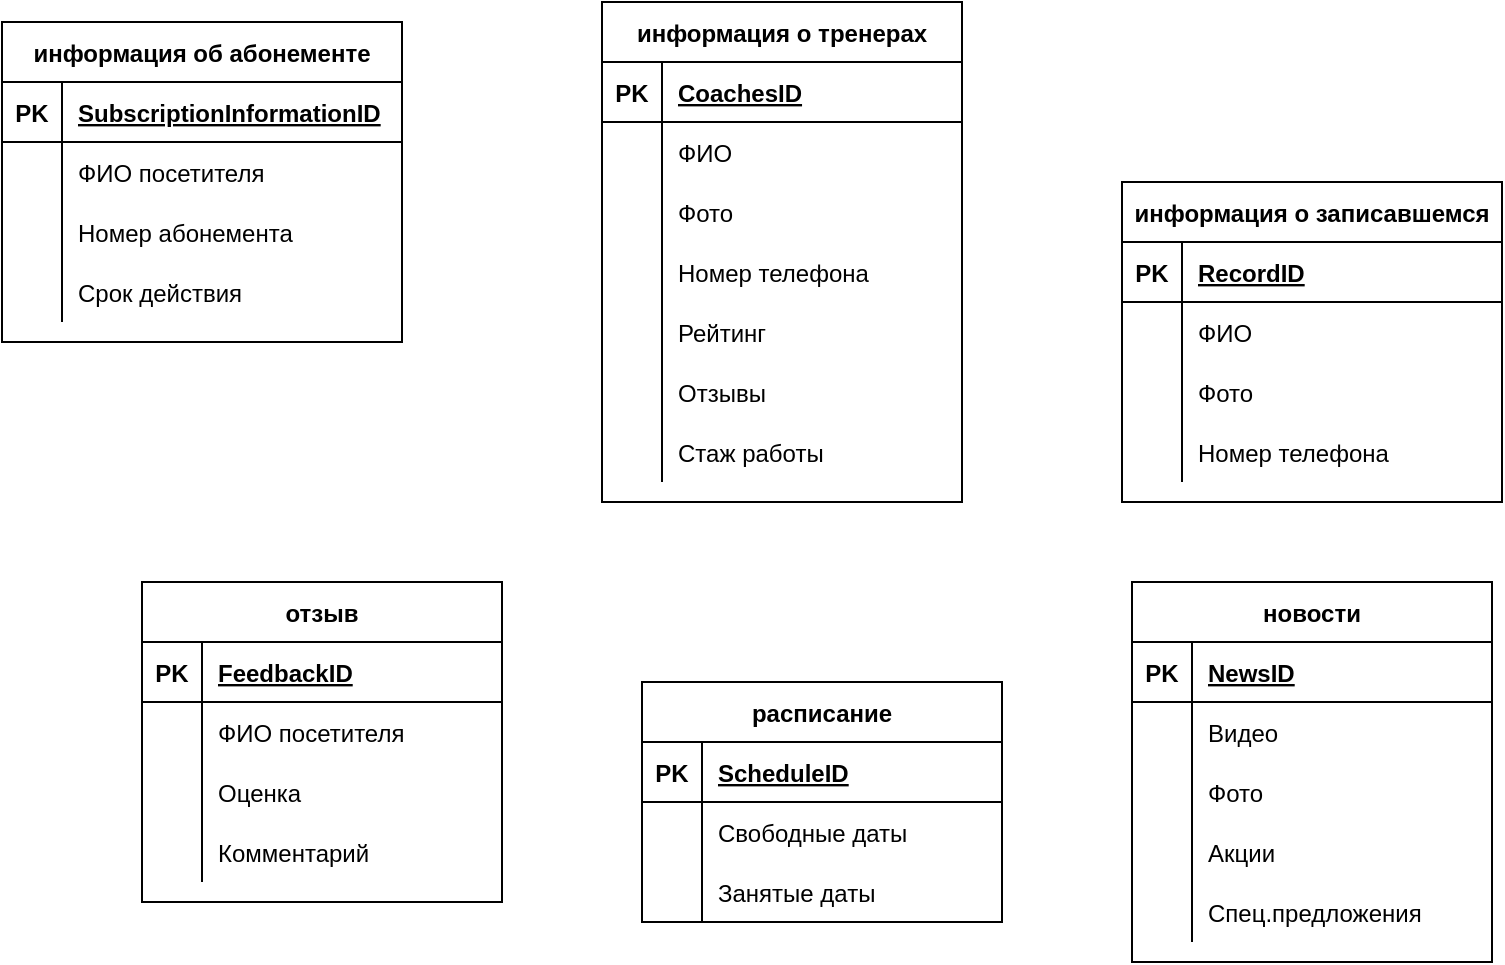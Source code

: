 <mxfile version="15.5.2" type="github">
  <diagram id="R2lEEEUBdFMjLlhIrx00" name="Page-1">
    <mxGraphModel dx="1422" dy="688" grid="1" gridSize="10" guides="1" tooltips="1" connect="1" arrows="1" fold="1" page="1" pageScale="1" pageWidth="850" pageHeight="1100" math="0" shadow="0" extFonts="Permanent Marker^https://fonts.googleapis.com/css?family=Permanent+Marker">
      <root>
        <mxCell id="0" />
        <mxCell id="1" parent="0" />
        <mxCell id="PER4lEOagkF68jxOfGZN-2" value="информация об абонементе" style="shape=table;startSize=30;container=1;collapsible=1;childLayout=tableLayout;fixedRows=1;rowLines=0;fontStyle=1;align=center;resizeLast=1;" parent="1" vertex="1">
          <mxGeometry x="60" y="30" width="200" height="160" as="geometry" />
        </mxCell>
        <mxCell id="PER4lEOagkF68jxOfGZN-3" value="" style="shape=partialRectangle;collapsible=0;dropTarget=0;pointerEvents=0;fillColor=none;top=0;left=0;bottom=1;right=0;points=[[0,0.5],[1,0.5]];portConstraint=eastwest;" parent="PER4lEOagkF68jxOfGZN-2" vertex="1">
          <mxGeometry y="30" width="200" height="30" as="geometry" />
        </mxCell>
        <mxCell id="PER4lEOagkF68jxOfGZN-4" value="PK" style="shape=partialRectangle;connectable=0;fillColor=none;top=0;left=0;bottom=0;right=0;fontStyle=1;overflow=hidden;" parent="PER4lEOagkF68jxOfGZN-3" vertex="1">
          <mxGeometry width="30" height="30" as="geometry">
            <mxRectangle width="30" height="30" as="alternateBounds" />
          </mxGeometry>
        </mxCell>
        <mxCell id="PER4lEOagkF68jxOfGZN-5" value="SubscriptionInformationID" style="shape=partialRectangle;connectable=0;fillColor=none;top=0;left=0;bottom=0;right=0;align=left;spacingLeft=6;fontStyle=5;overflow=hidden;" parent="PER4lEOagkF68jxOfGZN-3" vertex="1">
          <mxGeometry x="30" width="170" height="30" as="geometry">
            <mxRectangle width="170" height="30" as="alternateBounds" />
          </mxGeometry>
        </mxCell>
        <mxCell id="PER4lEOagkF68jxOfGZN-6" value="" style="shape=partialRectangle;collapsible=0;dropTarget=0;pointerEvents=0;fillColor=none;top=0;left=0;bottom=0;right=0;points=[[0,0.5],[1,0.5]];portConstraint=eastwest;" parent="PER4lEOagkF68jxOfGZN-2" vertex="1">
          <mxGeometry y="60" width="200" height="30" as="geometry" />
        </mxCell>
        <mxCell id="PER4lEOagkF68jxOfGZN-7" value="" style="shape=partialRectangle;connectable=0;fillColor=none;top=0;left=0;bottom=0;right=0;editable=1;overflow=hidden;" parent="PER4lEOagkF68jxOfGZN-6" vertex="1">
          <mxGeometry width="30" height="30" as="geometry">
            <mxRectangle width="30" height="30" as="alternateBounds" />
          </mxGeometry>
        </mxCell>
        <mxCell id="PER4lEOagkF68jxOfGZN-8" value="ФИО посетителя" style="shape=partialRectangle;connectable=0;fillColor=none;top=0;left=0;bottom=0;right=0;align=left;spacingLeft=6;overflow=hidden;" parent="PER4lEOagkF68jxOfGZN-6" vertex="1">
          <mxGeometry x="30" width="170" height="30" as="geometry">
            <mxRectangle width="170" height="30" as="alternateBounds" />
          </mxGeometry>
        </mxCell>
        <mxCell id="PER4lEOagkF68jxOfGZN-9" value="" style="shape=partialRectangle;collapsible=0;dropTarget=0;pointerEvents=0;fillColor=none;top=0;left=0;bottom=0;right=0;points=[[0,0.5],[1,0.5]];portConstraint=eastwest;" parent="PER4lEOagkF68jxOfGZN-2" vertex="1">
          <mxGeometry y="90" width="200" height="30" as="geometry" />
        </mxCell>
        <mxCell id="PER4lEOagkF68jxOfGZN-10" value="" style="shape=partialRectangle;connectable=0;fillColor=none;top=0;left=0;bottom=0;right=0;editable=1;overflow=hidden;" parent="PER4lEOagkF68jxOfGZN-9" vertex="1">
          <mxGeometry width="30" height="30" as="geometry">
            <mxRectangle width="30" height="30" as="alternateBounds" />
          </mxGeometry>
        </mxCell>
        <mxCell id="PER4lEOagkF68jxOfGZN-11" value="Номер абонемента" style="shape=partialRectangle;connectable=0;fillColor=none;top=0;left=0;bottom=0;right=0;align=left;spacingLeft=6;overflow=hidden;" parent="PER4lEOagkF68jxOfGZN-9" vertex="1">
          <mxGeometry x="30" width="170" height="30" as="geometry">
            <mxRectangle width="170" height="30" as="alternateBounds" />
          </mxGeometry>
        </mxCell>
        <mxCell id="PER4lEOagkF68jxOfGZN-12" value="" style="shape=partialRectangle;collapsible=0;dropTarget=0;pointerEvents=0;fillColor=none;top=0;left=0;bottom=0;right=0;points=[[0,0.5],[1,0.5]];portConstraint=eastwest;" parent="PER4lEOagkF68jxOfGZN-2" vertex="1">
          <mxGeometry y="120" width="200" height="30" as="geometry" />
        </mxCell>
        <mxCell id="PER4lEOagkF68jxOfGZN-13" value="" style="shape=partialRectangle;connectable=0;fillColor=none;top=0;left=0;bottom=0;right=0;editable=1;overflow=hidden;" parent="PER4lEOagkF68jxOfGZN-12" vertex="1">
          <mxGeometry width="30" height="30" as="geometry">
            <mxRectangle width="30" height="30" as="alternateBounds" />
          </mxGeometry>
        </mxCell>
        <mxCell id="PER4lEOagkF68jxOfGZN-14" value="Срок действия" style="shape=partialRectangle;connectable=0;fillColor=none;top=0;left=0;bottom=0;right=0;align=left;spacingLeft=6;overflow=hidden;" parent="PER4lEOagkF68jxOfGZN-12" vertex="1">
          <mxGeometry x="30" width="170" height="30" as="geometry">
            <mxRectangle width="170" height="30" as="alternateBounds" />
          </mxGeometry>
        </mxCell>
        <mxCell id="PER4lEOagkF68jxOfGZN-19" value="отзыв" style="shape=table;startSize=30;container=1;collapsible=1;childLayout=tableLayout;fixedRows=1;rowLines=0;fontStyle=1;align=center;resizeLast=1;" parent="1" vertex="1">
          <mxGeometry x="130" y="310" width="180" height="160" as="geometry" />
        </mxCell>
        <mxCell id="PER4lEOagkF68jxOfGZN-20" value="" style="shape=partialRectangle;collapsible=0;dropTarget=0;pointerEvents=0;fillColor=none;top=0;left=0;bottom=1;right=0;points=[[0,0.5],[1,0.5]];portConstraint=eastwest;" parent="PER4lEOagkF68jxOfGZN-19" vertex="1">
          <mxGeometry y="30" width="180" height="30" as="geometry" />
        </mxCell>
        <mxCell id="PER4lEOagkF68jxOfGZN-21" value="PK" style="shape=partialRectangle;connectable=0;fillColor=none;top=0;left=0;bottom=0;right=0;fontStyle=1;overflow=hidden;" parent="PER4lEOagkF68jxOfGZN-20" vertex="1">
          <mxGeometry width="30" height="30" as="geometry" />
        </mxCell>
        <mxCell id="PER4lEOagkF68jxOfGZN-22" value="FeedbackID" style="shape=partialRectangle;connectable=0;fillColor=none;top=0;left=0;bottom=0;right=0;align=left;spacingLeft=6;fontStyle=5;overflow=hidden;" parent="PER4lEOagkF68jxOfGZN-20" vertex="1">
          <mxGeometry x="30" width="150" height="30" as="geometry" />
        </mxCell>
        <mxCell id="PER4lEOagkF68jxOfGZN-23" value="" style="shape=partialRectangle;collapsible=0;dropTarget=0;pointerEvents=0;fillColor=none;top=0;left=0;bottom=0;right=0;points=[[0,0.5],[1,0.5]];portConstraint=eastwest;" parent="PER4lEOagkF68jxOfGZN-19" vertex="1">
          <mxGeometry y="60" width="180" height="30" as="geometry" />
        </mxCell>
        <mxCell id="PER4lEOagkF68jxOfGZN-24" value="" style="shape=partialRectangle;connectable=0;fillColor=none;top=0;left=0;bottom=0;right=0;editable=1;overflow=hidden;" parent="PER4lEOagkF68jxOfGZN-23" vertex="1">
          <mxGeometry width="30" height="30" as="geometry" />
        </mxCell>
        <mxCell id="PER4lEOagkF68jxOfGZN-25" value="ФИО посетителя" style="shape=partialRectangle;connectable=0;fillColor=none;top=0;left=0;bottom=0;right=0;align=left;spacingLeft=6;overflow=hidden;" parent="PER4lEOagkF68jxOfGZN-23" vertex="1">
          <mxGeometry x="30" width="150" height="30" as="geometry" />
        </mxCell>
        <mxCell id="PER4lEOagkF68jxOfGZN-26" value="" style="shape=partialRectangle;collapsible=0;dropTarget=0;pointerEvents=0;fillColor=none;top=0;left=0;bottom=0;right=0;points=[[0,0.5],[1,0.5]];portConstraint=eastwest;" parent="PER4lEOagkF68jxOfGZN-19" vertex="1">
          <mxGeometry y="90" width="180" height="30" as="geometry" />
        </mxCell>
        <mxCell id="PER4lEOagkF68jxOfGZN-27" value="" style="shape=partialRectangle;connectable=0;fillColor=none;top=0;left=0;bottom=0;right=0;editable=1;overflow=hidden;" parent="PER4lEOagkF68jxOfGZN-26" vertex="1">
          <mxGeometry width="30" height="30" as="geometry" />
        </mxCell>
        <mxCell id="PER4lEOagkF68jxOfGZN-28" value="Оценка" style="shape=partialRectangle;connectable=0;fillColor=none;top=0;left=0;bottom=0;right=0;align=left;spacingLeft=6;overflow=hidden;" parent="PER4lEOagkF68jxOfGZN-26" vertex="1">
          <mxGeometry x="30" width="150" height="30" as="geometry" />
        </mxCell>
        <mxCell id="PER4lEOagkF68jxOfGZN-29" value="" style="shape=partialRectangle;collapsible=0;dropTarget=0;pointerEvents=0;fillColor=none;top=0;left=0;bottom=0;right=0;points=[[0,0.5],[1,0.5]];portConstraint=eastwest;" parent="PER4lEOagkF68jxOfGZN-19" vertex="1">
          <mxGeometry y="120" width="180" height="30" as="geometry" />
        </mxCell>
        <mxCell id="PER4lEOagkF68jxOfGZN-30" value="" style="shape=partialRectangle;connectable=0;fillColor=none;top=0;left=0;bottom=0;right=0;editable=1;overflow=hidden;" parent="PER4lEOagkF68jxOfGZN-29" vertex="1">
          <mxGeometry width="30" height="30" as="geometry" />
        </mxCell>
        <mxCell id="PER4lEOagkF68jxOfGZN-31" value="Комментарий" style="shape=partialRectangle;connectable=0;fillColor=none;top=0;left=0;bottom=0;right=0;align=left;spacingLeft=6;overflow=hidden;" parent="PER4lEOagkF68jxOfGZN-29" vertex="1">
          <mxGeometry x="30" width="150" height="30" as="geometry" />
        </mxCell>
        <mxCell id="PER4lEOagkF68jxOfGZN-32" value="информация о записавшемся" style="shape=table;startSize=30;container=1;collapsible=1;childLayout=tableLayout;fixedRows=1;rowLines=0;fontStyle=1;align=center;resizeLast=1;" parent="1" vertex="1">
          <mxGeometry x="620" y="110" width="190" height="160" as="geometry" />
        </mxCell>
        <mxCell id="PER4lEOagkF68jxOfGZN-33" value="" style="shape=partialRectangle;collapsible=0;dropTarget=0;pointerEvents=0;fillColor=none;top=0;left=0;bottom=1;right=0;points=[[0,0.5],[1,0.5]];portConstraint=eastwest;" parent="PER4lEOagkF68jxOfGZN-32" vertex="1">
          <mxGeometry y="30" width="190" height="30" as="geometry" />
        </mxCell>
        <mxCell id="PER4lEOagkF68jxOfGZN-34" value="PK" style="shape=partialRectangle;connectable=0;fillColor=none;top=0;left=0;bottom=0;right=0;fontStyle=1;overflow=hidden;" parent="PER4lEOagkF68jxOfGZN-33" vertex="1">
          <mxGeometry width="30" height="30" as="geometry" />
        </mxCell>
        <mxCell id="PER4lEOagkF68jxOfGZN-35" value="RecordID" style="shape=partialRectangle;connectable=0;fillColor=none;top=0;left=0;bottom=0;right=0;align=left;spacingLeft=6;fontStyle=5;overflow=hidden;" parent="PER4lEOagkF68jxOfGZN-33" vertex="1">
          <mxGeometry x="30" width="160" height="30" as="geometry" />
        </mxCell>
        <mxCell id="PER4lEOagkF68jxOfGZN-36" value="" style="shape=partialRectangle;collapsible=0;dropTarget=0;pointerEvents=0;fillColor=none;top=0;left=0;bottom=0;right=0;points=[[0,0.5],[1,0.5]];portConstraint=eastwest;" parent="PER4lEOagkF68jxOfGZN-32" vertex="1">
          <mxGeometry y="60" width="190" height="30" as="geometry" />
        </mxCell>
        <mxCell id="PER4lEOagkF68jxOfGZN-37" value="" style="shape=partialRectangle;connectable=0;fillColor=none;top=0;left=0;bottom=0;right=0;editable=1;overflow=hidden;" parent="PER4lEOagkF68jxOfGZN-36" vertex="1">
          <mxGeometry width="30" height="30" as="geometry" />
        </mxCell>
        <mxCell id="PER4lEOagkF68jxOfGZN-38" value="ФИО" style="shape=partialRectangle;connectable=0;fillColor=none;top=0;left=0;bottom=0;right=0;align=left;spacingLeft=6;overflow=hidden;" parent="PER4lEOagkF68jxOfGZN-36" vertex="1">
          <mxGeometry x="30" width="160" height="30" as="geometry" />
        </mxCell>
        <mxCell id="PER4lEOagkF68jxOfGZN-39" value="" style="shape=partialRectangle;collapsible=0;dropTarget=0;pointerEvents=0;fillColor=none;top=0;left=0;bottom=0;right=0;points=[[0,0.5],[1,0.5]];portConstraint=eastwest;" parent="PER4lEOagkF68jxOfGZN-32" vertex="1">
          <mxGeometry y="90" width="190" height="30" as="geometry" />
        </mxCell>
        <mxCell id="PER4lEOagkF68jxOfGZN-40" value="" style="shape=partialRectangle;connectable=0;fillColor=none;top=0;left=0;bottom=0;right=0;editable=1;overflow=hidden;" parent="PER4lEOagkF68jxOfGZN-39" vertex="1">
          <mxGeometry width="30" height="30" as="geometry" />
        </mxCell>
        <mxCell id="PER4lEOagkF68jxOfGZN-41" value="Фото" style="shape=partialRectangle;connectable=0;fillColor=none;top=0;left=0;bottom=0;right=0;align=left;spacingLeft=6;overflow=hidden;" parent="PER4lEOagkF68jxOfGZN-39" vertex="1">
          <mxGeometry x="30" width="160" height="30" as="geometry" />
        </mxCell>
        <mxCell id="PER4lEOagkF68jxOfGZN-42" value="" style="shape=partialRectangle;collapsible=0;dropTarget=0;pointerEvents=0;fillColor=none;top=0;left=0;bottom=0;right=0;points=[[0,0.5],[1,0.5]];portConstraint=eastwest;" parent="PER4lEOagkF68jxOfGZN-32" vertex="1">
          <mxGeometry y="120" width="190" height="30" as="geometry" />
        </mxCell>
        <mxCell id="PER4lEOagkF68jxOfGZN-43" value="" style="shape=partialRectangle;connectable=0;fillColor=none;top=0;left=0;bottom=0;right=0;editable=1;overflow=hidden;" parent="PER4lEOagkF68jxOfGZN-42" vertex="1">
          <mxGeometry width="30" height="30" as="geometry" />
        </mxCell>
        <mxCell id="PER4lEOagkF68jxOfGZN-44" value="Номер телефона" style="shape=partialRectangle;connectable=0;fillColor=none;top=0;left=0;bottom=0;right=0;align=left;spacingLeft=6;overflow=hidden;" parent="PER4lEOagkF68jxOfGZN-42" vertex="1">
          <mxGeometry x="30" width="160" height="30" as="geometry" />
        </mxCell>
        <mxCell id="PER4lEOagkF68jxOfGZN-45" value="расписание" style="shape=table;startSize=30;container=1;collapsible=1;childLayout=tableLayout;fixedRows=1;rowLines=0;fontStyle=1;align=center;resizeLast=1;" parent="1" vertex="1">
          <mxGeometry x="380" y="360" width="180" height="120" as="geometry" />
        </mxCell>
        <mxCell id="PER4lEOagkF68jxOfGZN-46" value="" style="shape=partialRectangle;collapsible=0;dropTarget=0;pointerEvents=0;fillColor=none;top=0;left=0;bottom=1;right=0;points=[[0,0.5],[1,0.5]];portConstraint=eastwest;" parent="PER4lEOagkF68jxOfGZN-45" vertex="1">
          <mxGeometry y="30" width="180" height="30" as="geometry" />
        </mxCell>
        <mxCell id="PER4lEOagkF68jxOfGZN-47" value="PK" style="shape=partialRectangle;connectable=0;fillColor=none;top=0;left=0;bottom=0;right=0;fontStyle=1;overflow=hidden;" parent="PER4lEOagkF68jxOfGZN-46" vertex="1">
          <mxGeometry width="30" height="30" as="geometry" />
        </mxCell>
        <mxCell id="PER4lEOagkF68jxOfGZN-48" value="ScheduleID" style="shape=partialRectangle;connectable=0;fillColor=none;top=0;left=0;bottom=0;right=0;align=left;spacingLeft=6;fontStyle=5;overflow=hidden;" parent="PER4lEOagkF68jxOfGZN-46" vertex="1">
          <mxGeometry x="30" width="150" height="30" as="geometry" />
        </mxCell>
        <mxCell id="PER4lEOagkF68jxOfGZN-49" value="" style="shape=partialRectangle;collapsible=0;dropTarget=0;pointerEvents=0;fillColor=none;top=0;left=0;bottom=0;right=0;points=[[0,0.5],[1,0.5]];portConstraint=eastwest;" parent="PER4lEOagkF68jxOfGZN-45" vertex="1">
          <mxGeometry y="60" width="180" height="30" as="geometry" />
        </mxCell>
        <mxCell id="PER4lEOagkF68jxOfGZN-50" value="" style="shape=partialRectangle;connectable=0;fillColor=none;top=0;left=0;bottom=0;right=0;editable=1;overflow=hidden;" parent="PER4lEOagkF68jxOfGZN-49" vertex="1">
          <mxGeometry width="30" height="30" as="geometry" />
        </mxCell>
        <mxCell id="PER4lEOagkF68jxOfGZN-51" value="Свободные даты" style="shape=partialRectangle;connectable=0;fillColor=none;top=0;left=0;bottom=0;right=0;align=left;spacingLeft=6;overflow=hidden;" parent="PER4lEOagkF68jxOfGZN-49" vertex="1">
          <mxGeometry x="30" width="150" height="30" as="geometry" />
        </mxCell>
        <mxCell id="PER4lEOagkF68jxOfGZN-52" value="" style="shape=partialRectangle;collapsible=0;dropTarget=0;pointerEvents=0;fillColor=none;top=0;left=0;bottom=0;right=0;points=[[0,0.5],[1,0.5]];portConstraint=eastwest;" parent="PER4lEOagkF68jxOfGZN-45" vertex="1">
          <mxGeometry y="90" width="180" height="30" as="geometry" />
        </mxCell>
        <mxCell id="PER4lEOagkF68jxOfGZN-53" value="" style="shape=partialRectangle;connectable=0;fillColor=none;top=0;left=0;bottom=0;right=0;editable=1;overflow=hidden;" parent="PER4lEOagkF68jxOfGZN-52" vertex="1">
          <mxGeometry width="30" height="30" as="geometry" />
        </mxCell>
        <mxCell id="PER4lEOagkF68jxOfGZN-54" value="Занятые даты" style="shape=partialRectangle;connectable=0;fillColor=none;top=0;left=0;bottom=0;right=0;align=left;spacingLeft=6;overflow=hidden;" parent="PER4lEOagkF68jxOfGZN-52" vertex="1">
          <mxGeometry x="30" width="150" height="30" as="geometry" />
        </mxCell>
        <mxCell id="PER4lEOagkF68jxOfGZN-58" value="новости" style="shape=table;startSize=30;container=1;collapsible=1;childLayout=tableLayout;fixedRows=1;rowLines=0;fontStyle=1;align=center;resizeLast=1;" parent="1" vertex="1">
          <mxGeometry x="625" y="310" width="180" height="190" as="geometry" />
        </mxCell>
        <mxCell id="PER4lEOagkF68jxOfGZN-59" value="" style="shape=partialRectangle;collapsible=0;dropTarget=0;pointerEvents=0;fillColor=none;top=0;left=0;bottom=1;right=0;points=[[0,0.5],[1,0.5]];portConstraint=eastwest;" parent="PER4lEOagkF68jxOfGZN-58" vertex="1">
          <mxGeometry y="30" width="180" height="30" as="geometry" />
        </mxCell>
        <mxCell id="PER4lEOagkF68jxOfGZN-60" value="PK" style="shape=partialRectangle;connectable=0;fillColor=none;top=0;left=0;bottom=0;right=0;fontStyle=1;overflow=hidden;" parent="PER4lEOagkF68jxOfGZN-59" vertex="1">
          <mxGeometry width="30" height="30" as="geometry" />
        </mxCell>
        <mxCell id="PER4lEOagkF68jxOfGZN-61" value="NewsID" style="shape=partialRectangle;connectable=0;fillColor=none;top=0;left=0;bottom=0;right=0;align=left;spacingLeft=6;fontStyle=5;overflow=hidden;" parent="PER4lEOagkF68jxOfGZN-59" vertex="1">
          <mxGeometry x="30" width="150" height="30" as="geometry" />
        </mxCell>
        <mxCell id="PER4lEOagkF68jxOfGZN-62" value="" style="shape=partialRectangle;collapsible=0;dropTarget=0;pointerEvents=0;fillColor=none;top=0;left=0;bottom=0;right=0;points=[[0,0.5],[1,0.5]];portConstraint=eastwest;" parent="PER4lEOagkF68jxOfGZN-58" vertex="1">
          <mxGeometry y="60" width="180" height="30" as="geometry" />
        </mxCell>
        <mxCell id="PER4lEOagkF68jxOfGZN-63" value="" style="shape=partialRectangle;connectable=0;fillColor=none;top=0;left=0;bottom=0;right=0;editable=1;overflow=hidden;" parent="PER4lEOagkF68jxOfGZN-62" vertex="1">
          <mxGeometry width="30" height="30" as="geometry" />
        </mxCell>
        <mxCell id="PER4lEOagkF68jxOfGZN-64" value="Видео" style="shape=partialRectangle;connectable=0;fillColor=none;top=0;left=0;bottom=0;right=0;align=left;spacingLeft=6;overflow=hidden;" parent="PER4lEOagkF68jxOfGZN-62" vertex="1">
          <mxGeometry x="30" width="150" height="30" as="geometry" />
        </mxCell>
        <mxCell id="PER4lEOagkF68jxOfGZN-65" value="" style="shape=partialRectangle;collapsible=0;dropTarget=0;pointerEvents=0;fillColor=none;top=0;left=0;bottom=0;right=0;points=[[0,0.5],[1,0.5]];portConstraint=eastwest;" parent="PER4lEOagkF68jxOfGZN-58" vertex="1">
          <mxGeometry y="90" width="180" height="30" as="geometry" />
        </mxCell>
        <mxCell id="PER4lEOagkF68jxOfGZN-66" value="" style="shape=partialRectangle;connectable=0;fillColor=none;top=0;left=0;bottom=0;right=0;editable=1;overflow=hidden;" parent="PER4lEOagkF68jxOfGZN-65" vertex="1">
          <mxGeometry width="30" height="30" as="geometry" />
        </mxCell>
        <mxCell id="PER4lEOagkF68jxOfGZN-67" value="Фото" style="shape=partialRectangle;connectable=0;fillColor=none;top=0;left=0;bottom=0;right=0;align=left;spacingLeft=6;overflow=hidden;" parent="PER4lEOagkF68jxOfGZN-65" vertex="1">
          <mxGeometry x="30" width="150" height="30" as="geometry" />
        </mxCell>
        <mxCell id="PER4lEOagkF68jxOfGZN-68" value="" style="shape=partialRectangle;collapsible=0;dropTarget=0;pointerEvents=0;fillColor=none;top=0;left=0;bottom=0;right=0;points=[[0,0.5],[1,0.5]];portConstraint=eastwest;" parent="PER4lEOagkF68jxOfGZN-58" vertex="1">
          <mxGeometry y="120" width="180" height="30" as="geometry" />
        </mxCell>
        <mxCell id="PER4lEOagkF68jxOfGZN-69" value="" style="shape=partialRectangle;connectable=0;fillColor=none;top=0;left=0;bottom=0;right=0;editable=1;overflow=hidden;" parent="PER4lEOagkF68jxOfGZN-68" vertex="1">
          <mxGeometry width="30" height="30" as="geometry" />
        </mxCell>
        <mxCell id="PER4lEOagkF68jxOfGZN-70" value="Акции" style="shape=partialRectangle;connectable=0;fillColor=none;top=0;left=0;bottom=0;right=0;align=left;spacingLeft=6;overflow=hidden;" parent="PER4lEOagkF68jxOfGZN-68" vertex="1">
          <mxGeometry x="30" width="150" height="30" as="geometry" />
        </mxCell>
        <mxCell id="PER4lEOagkF68jxOfGZN-72" value="" style="shape=partialRectangle;collapsible=0;dropTarget=0;pointerEvents=0;fillColor=none;top=0;left=0;bottom=0;right=0;points=[[0,0.5],[1,0.5]];portConstraint=eastwest;" parent="PER4lEOagkF68jxOfGZN-58" vertex="1">
          <mxGeometry y="150" width="180" height="30" as="geometry" />
        </mxCell>
        <mxCell id="PER4lEOagkF68jxOfGZN-73" value="" style="shape=partialRectangle;connectable=0;fillColor=none;top=0;left=0;bottom=0;right=0;editable=1;overflow=hidden;" parent="PER4lEOagkF68jxOfGZN-72" vertex="1">
          <mxGeometry width="30" height="30" as="geometry" />
        </mxCell>
        <mxCell id="PER4lEOagkF68jxOfGZN-74" value="Спец.предложения" style="shape=partialRectangle;connectable=0;fillColor=none;top=0;left=0;bottom=0;right=0;align=left;spacingLeft=6;overflow=hidden;" parent="PER4lEOagkF68jxOfGZN-72" vertex="1">
          <mxGeometry x="30" width="150" height="30" as="geometry" />
        </mxCell>
        <mxCell id="PER4lEOagkF68jxOfGZN-75" value="информация о тренерах" style="shape=table;startSize=30;container=1;collapsible=1;childLayout=tableLayout;fixedRows=1;rowLines=0;fontStyle=1;align=center;resizeLast=1;" parent="1" vertex="1">
          <mxGeometry x="360" y="20" width="180" height="250" as="geometry" />
        </mxCell>
        <mxCell id="PER4lEOagkF68jxOfGZN-76" value="" style="shape=partialRectangle;collapsible=0;dropTarget=0;pointerEvents=0;fillColor=none;top=0;left=0;bottom=1;right=0;points=[[0,0.5],[1,0.5]];portConstraint=eastwest;" parent="PER4lEOagkF68jxOfGZN-75" vertex="1">
          <mxGeometry y="30" width="180" height="30" as="geometry" />
        </mxCell>
        <mxCell id="PER4lEOagkF68jxOfGZN-77" value="PK" style="shape=partialRectangle;connectable=0;fillColor=none;top=0;left=0;bottom=0;right=0;fontStyle=1;overflow=hidden;" parent="PER4lEOagkF68jxOfGZN-76" vertex="1">
          <mxGeometry width="30" height="30" as="geometry">
            <mxRectangle width="30" height="30" as="alternateBounds" />
          </mxGeometry>
        </mxCell>
        <mxCell id="PER4lEOagkF68jxOfGZN-78" value="CoachesID" style="shape=partialRectangle;connectable=0;fillColor=none;top=0;left=0;bottom=0;right=0;align=left;spacingLeft=6;fontStyle=5;overflow=hidden;" parent="PER4lEOagkF68jxOfGZN-76" vertex="1">
          <mxGeometry x="30" width="150" height="30" as="geometry">
            <mxRectangle width="150" height="30" as="alternateBounds" />
          </mxGeometry>
        </mxCell>
        <mxCell id="PER4lEOagkF68jxOfGZN-79" value="" style="shape=partialRectangle;collapsible=0;dropTarget=0;pointerEvents=0;fillColor=none;top=0;left=0;bottom=0;right=0;points=[[0,0.5],[1,0.5]];portConstraint=eastwest;" parent="PER4lEOagkF68jxOfGZN-75" vertex="1">
          <mxGeometry y="60" width="180" height="30" as="geometry" />
        </mxCell>
        <mxCell id="PER4lEOagkF68jxOfGZN-80" value="" style="shape=partialRectangle;connectable=0;fillColor=none;top=0;left=0;bottom=0;right=0;editable=1;overflow=hidden;" parent="PER4lEOagkF68jxOfGZN-79" vertex="1">
          <mxGeometry width="30" height="30" as="geometry">
            <mxRectangle width="30" height="30" as="alternateBounds" />
          </mxGeometry>
        </mxCell>
        <mxCell id="PER4lEOagkF68jxOfGZN-81" value="ФИО" style="shape=partialRectangle;connectable=0;fillColor=none;top=0;left=0;bottom=0;right=0;align=left;spacingLeft=6;overflow=hidden;" parent="PER4lEOagkF68jxOfGZN-79" vertex="1">
          <mxGeometry x="30" width="150" height="30" as="geometry">
            <mxRectangle width="150" height="30" as="alternateBounds" />
          </mxGeometry>
        </mxCell>
        <mxCell id="PER4lEOagkF68jxOfGZN-82" value="" style="shape=partialRectangle;collapsible=0;dropTarget=0;pointerEvents=0;fillColor=none;top=0;left=0;bottom=0;right=0;points=[[0,0.5],[1,0.5]];portConstraint=eastwest;" parent="PER4lEOagkF68jxOfGZN-75" vertex="1">
          <mxGeometry y="90" width="180" height="30" as="geometry" />
        </mxCell>
        <mxCell id="PER4lEOagkF68jxOfGZN-83" value="" style="shape=partialRectangle;connectable=0;fillColor=none;top=0;left=0;bottom=0;right=0;editable=1;overflow=hidden;" parent="PER4lEOagkF68jxOfGZN-82" vertex="1">
          <mxGeometry width="30" height="30" as="geometry">
            <mxRectangle width="30" height="30" as="alternateBounds" />
          </mxGeometry>
        </mxCell>
        <mxCell id="PER4lEOagkF68jxOfGZN-84" value="Фото" style="shape=partialRectangle;connectable=0;fillColor=none;top=0;left=0;bottom=0;right=0;align=left;spacingLeft=6;overflow=hidden;" parent="PER4lEOagkF68jxOfGZN-82" vertex="1">
          <mxGeometry x="30" width="150" height="30" as="geometry">
            <mxRectangle width="150" height="30" as="alternateBounds" />
          </mxGeometry>
        </mxCell>
        <mxCell id="PER4lEOagkF68jxOfGZN-85" value="" style="shape=partialRectangle;collapsible=0;dropTarget=0;pointerEvents=0;fillColor=none;top=0;left=0;bottom=0;right=0;points=[[0,0.5],[1,0.5]];portConstraint=eastwest;" parent="PER4lEOagkF68jxOfGZN-75" vertex="1">
          <mxGeometry y="120" width="180" height="30" as="geometry" />
        </mxCell>
        <mxCell id="PER4lEOagkF68jxOfGZN-86" value="" style="shape=partialRectangle;connectable=0;fillColor=none;top=0;left=0;bottom=0;right=0;editable=1;overflow=hidden;" parent="PER4lEOagkF68jxOfGZN-85" vertex="1">
          <mxGeometry width="30" height="30" as="geometry">
            <mxRectangle width="30" height="30" as="alternateBounds" />
          </mxGeometry>
        </mxCell>
        <mxCell id="PER4lEOagkF68jxOfGZN-87" value="Номер телефона" style="shape=partialRectangle;connectable=0;fillColor=none;top=0;left=0;bottom=0;right=0;align=left;spacingLeft=6;overflow=hidden;" parent="PER4lEOagkF68jxOfGZN-85" vertex="1">
          <mxGeometry x="30" width="150" height="30" as="geometry">
            <mxRectangle width="150" height="30" as="alternateBounds" />
          </mxGeometry>
        </mxCell>
        <mxCell id="PER4lEOagkF68jxOfGZN-89" value="" style="shape=partialRectangle;collapsible=0;dropTarget=0;pointerEvents=0;fillColor=none;top=0;left=0;bottom=0;right=0;points=[[0,0.5],[1,0.5]];portConstraint=eastwest;" parent="PER4lEOagkF68jxOfGZN-75" vertex="1">
          <mxGeometry y="150" width="180" height="30" as="geometry" />
        </mxCell>
        <mxCell id="PER4lEOagkF68jxOfGZN-90" value="" style="shape=partialRectangle;connectable=0;fillColor=none;top=0;left=0;bottom=0;right=0;editable=1;overflow=hidden;" parent="PER4lEOagkF68jxOfGZN-89" vertex="1">
          <mxGeometry width="30" height="30" as="geometry">
            <mxRectangle width="30" height="30" as="alternateBounds" />
          </mxGeometry>
        </mxCell>
        <mxCell id="PER4lEOagkF68jxOfGZN-91" value="Рейтинг" style="shape=partialRectangle;connectable=0;fillColor=none;top=0;left=0;bottom=0;right=0;align=left;spacingLeft=6;overflow=hidden;" parent="PER4lEOagkF68jxOfGZN-89" vertex="1">
          <mxGeometry x="30" width="150" height="30" as="geometry">
            <mxRectangle width="150" height="30" as="alternateBounds" />
          </mxGeometry>
        </mxCell>
        <mxCell id="PER4lEOagkF68jxOfGZN-97" value="" style="shape=partialRectangle;collapsible=0;dropTarget=0;pointerEvents=0;fillColor=none;top=0;left=0;bottom=0;right=0;points=[[0,0.5],[1,0.5]];portConstraint=eastwest;" parent="PER4lEOagkF68jxOfGZN-75" vertex="1">
          <mxGeometry y="180" width="180" height="30" as="geometry" />
        </mxCell>
        <mxCell id="PER4lEOagkF68jxOfGZN-98" value="" style="shape=partialRectangle;connectable=0;fillColor=none;top=0;left=0;bottom=0;right=0;editable=1;overflow=hidden;" parent="PER4lEOagkF68jxOfGZN-97" vertex="1">
          <mxGeometry width="30" height="30" as="geometry">
            <mxRectangle width="30" height="30" as="alternateBounds" />
          </mxGeometry>
        </mxCell>
        <mxCell id="PER4lEOagkF68jxOfGZN-99" value="Отзывы" style="shape=partialRectangle;connectable=0;fillColor=none;top=0;left=0;bottom=0;right=0;align=left;spacingLeft=6;overflow=hidden;" parent="PER4lEOagkF68jxOfGZN-97" vertex="1">
          <mxGeometry x="30" width="150" height="30" as="geometry">
            <mxRectangle width="150" height="30" as="alternateBounds" />
          </mxGeometry>
        </mxCell>
        <mxCell id="PER4lEOagkF68jxOfGZN-93" value="" style="shape=partialRectangle;collapsible=0;dropTarget=0;pointerEvents=0;fillColor=none;top=0;left=0;bottom=0;right=0;points=[[0,0.5],[1,0.5]];portConstraint=eastwest;" parent="PER4lEOagkF68jxOfGZN-75" vertex="1">
          <mxGeometry y="210" width="180" height="30" as="geometry" />
        </mxCell>
        <mxCell id="PER4lEOagkF68jxOfGZN-94" value="" style="shape=partialRectangle;connectable=0;fillColor=none;top=0;left=0;bottom=0;right=0;editable=1;overflow=hidden;" parent="PER4lEOagkF68jxOfGZN-93" vertex="1">
          <mxGeometry width="30" height="30" as="geometry">
            <mxRectangle width="30" height="30" as="alternateBounds" />
          </mxGeometry>
        </mxCell>
        <mxCell id="PER4lEOagkF68jxOfGZN-95" value="Стаж работы" style="shape=partialRectangle;connectable=0;fillColor=none;top=0;left=0;bottom=0;right=0;align=left;spacingLeft=6;overflow=hidden;" parent="PER4lEOagkF68jxOfGZN-93" vertex="1">
          <mxGeometry x="30" width="150" height="30" as="geometry">
            <mxRectangle width="150" height="30" as="alternateBounds" />
          </mxGeometry>
        </mxCell>
      </root>
    </mxGraphModel>
  </diagram>
</mxfile>
